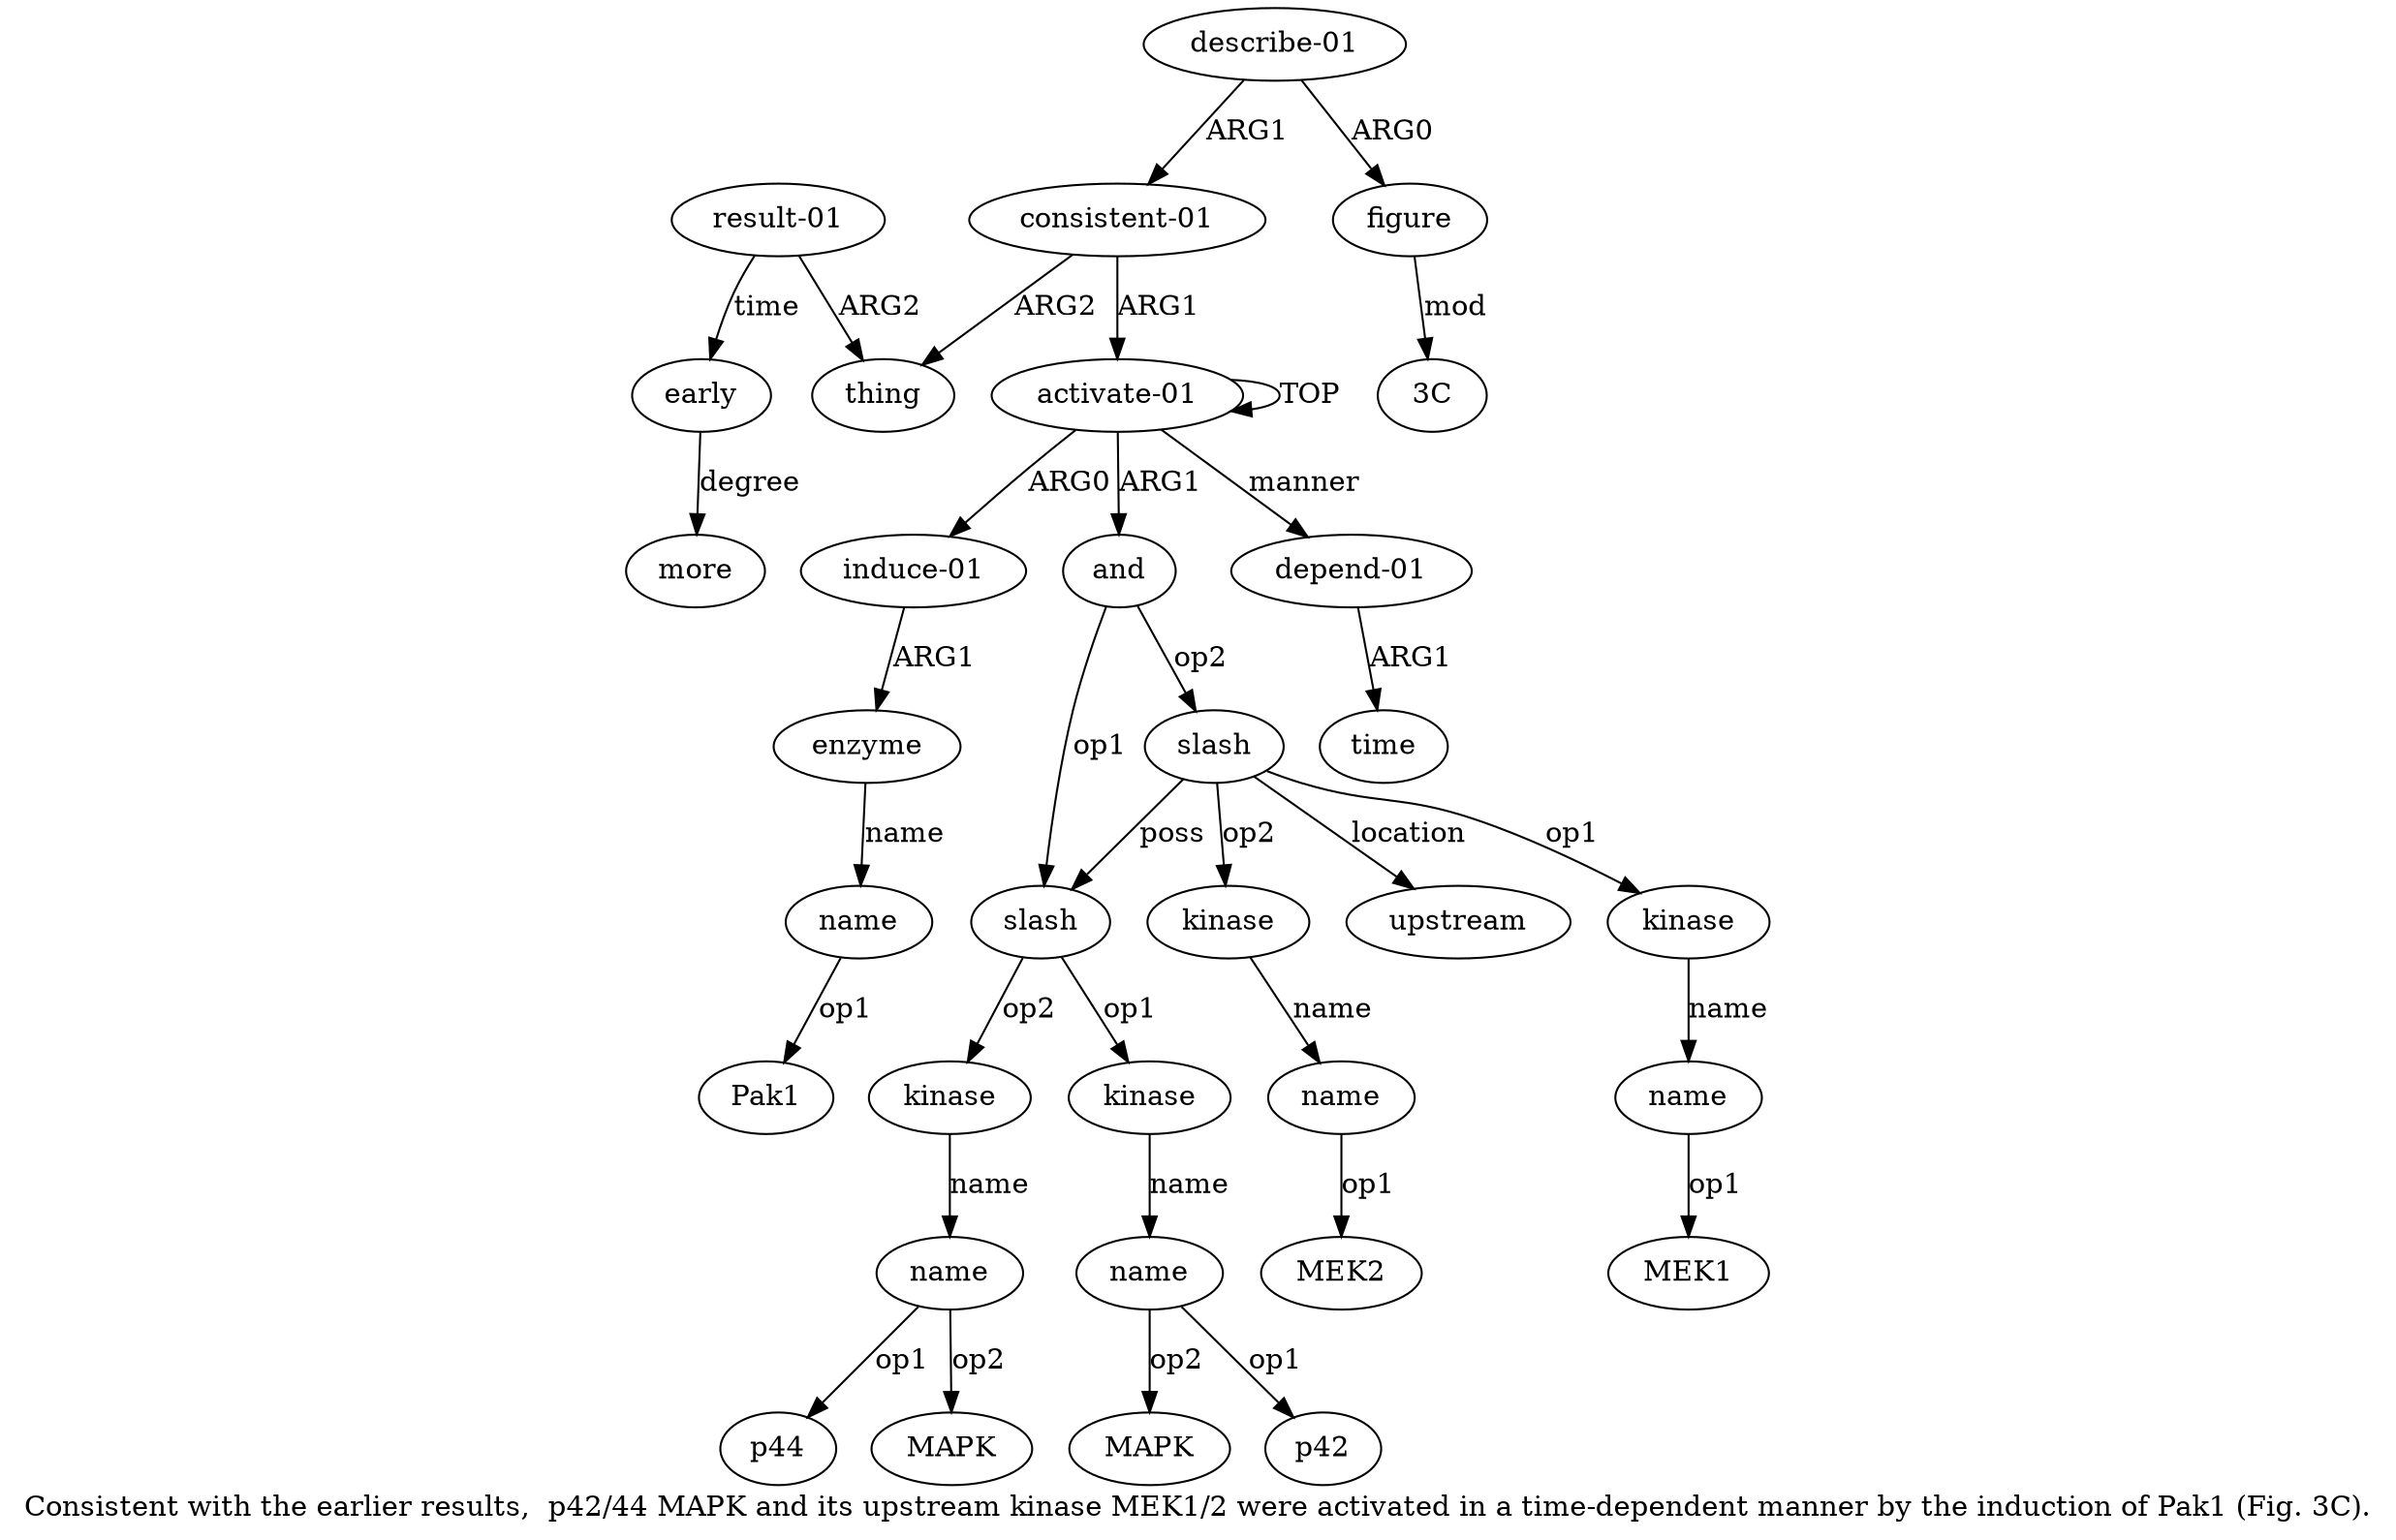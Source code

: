 digraph  {
	graph [label="Consistent with the earlier results,  p42/44 MAPK and its upstream kinase MEK1/2 were activated in a time-dependent manner by the \
induction of Pak1 (Fig. 3C)."];
	node [label="\N"];
	a20	 [color=black,
		gold_ind=20,
		gold_label="result-01",
		label="result-01",
		test_ind=20,
		test_label="result-01"];
	a21	 [color=black,
		gold_ind=21,
		gold_label=early,
		label=early,
		test_ind=21,
		test_label=early];
	a20 -> a21 [key=0,
	color=black,
	gold_label=time,
	label=time,
	test_label=time];
a19 [color=black,
	gold_ind=19,
	gold_label=thing,
	label=thing,
	test_ind=19,
	test_label=thing];
a20 -> a19 [key=0,
color=black,
gold_label=ARG2,
label=ARG2,
test_label=ARG2];
a22 [color=black,
gold_ind=22,
gold_label=more,
label=more,
test_ind=22,
test_label=more];
a21 -> a22 [key=0,
color=black,
gold_label=degree,
label=degree,
test_label=degree];
a23 [color=black,
gold_ind=23,
gold_label="describe-01",
label="describe-01",
test_ind=23,
test_label="describe-01"];
a24 [color=black,
gold_ind=24,
gold_label=figure,
label=figure,
test_ind=24,
test_label=figure];
a23 -> a24 [key=0,
color=black,
gold_label=ARG0,
label=ARG0,
test_label=ARG0];
a18 [color=black,
gold_ind=18,
gold_label="consistent-01",
label="consistent-01",
test_ind=18,
test_label="consistent-01"];
a23 -> a18 [key=0,
color=black,
gold_label=ARG1,
label=ARG1,
test_label=ARG1];
"a24 3C" [color=black,
gold_ind=-1,
gold_label="3C",
label="3C",
test_ind=-1,
test_label="3C"];
a24 -> "a24 3C" [key=0,
color=black,
gold_label=mod,
label=mod,
test_label=mod];
"a14 MEK2" [color=black,
gold_ind=-1,
gold_label=MEK2,
label=MEK2,
test_ind=-1,
test_label=MEK2];
"a7 MAPK" [color=black,
gold_ind=-1,
gold_label=MAPK,
label=MAPK,
test_ind=-1,
test_label=MAPK];
"a9 p44" [color=black,
gold_ind=-1,
gold_label=p44,
label=p44,
test_ind=-1,
test_label=p44];
a15 [color=black,
gold_ind=15,
gold_label=upstream,
label=upstream,
test_ind=15,
test_label=upstream];
a14 [color=black,
gold_ind=14,
gold_label=name,
label=name,
test_ind=14,
test_label=name];
a14 -> "a14 MEK2" [key=0,
color=black,
gold_label=op1,
label=op1,
test_label=op1];
a17 [color=black,
gold_ind=17,
gold_label=time,
label=time,
test_ind=17,
test_label=time];
a16 [color=black,
gold_ind=16,
gold_label="depend-01",
label="depend-01",
test_ind=16,
test_label="depend-01"];
a16 -> a17 [key=0,
color=black,
gold_label=ARG1,
label=ARG1,
test_label=ARG1];
a11 [color=black,
gold_ind=11,
gold_label=kinase,
label=kinase,
test_ind=11,
test_label=kinase];
a12 [color=black,
gold_ind=12,
gold_label=name,
label=name,
test_ind=12,
test_label=name];
a11 -> a12 [key=0,
color=black,
gold_label=name,
label=name,
test_label=name];
a10 [color=black,
gold_ind=10,
gold_label=slash,
label=slash,
test_ind=10,
test_label=slash];
a10 -> a15 [key=0,
color=black,
gold_label=location,
label=location,
test_label=location];
a10 -> a11 [key=0,
color=black,
gold_label=op1,
label=op1,
test_label=op1];
a13 [color=black,
gold_ind=13,
gold_label=kinase,
label=kinase,
test_ind=13,
test_label=kinase];
a10 -> a13 [key=0,
color=black,
gold_label=op2,
label=op2,
test_label=op2];
a5 [color=black,
gold_ind=5,
gold_label=slash,
label=slash,
test_ind=5,
test_label=slash];
a10 -> a5 [key=0,
color=black,
gold_label=poss,
label=poss,
test_label=poss];
a13 -> a14 [key=0,
color=black,
gold_label=name,
label=name,
test_label=name];
"a12 MEK1" [color=black,
gold_ind=-1,
gold_label=MEK1,
label=MEK1,
test_ind=-1,
test_label=MEK1];
a12 -> "a12 MEK1" [key=0,
color=black,
gold_label=op1,
label=op1,
test_label=op1];
"a9 MAPK" [color=black,
gold_ind=-1,
gold_label=MAPK,
label=MAPK,
test_ind=-1,
test_label=MAPK];
a18 -> a19 [key=0,
color=black,
gold_label=ARG2,
label=ARG2,
test_label=ARG2];
a0 [color=black,
gold_ind=0,
gold_label="activate-01",
label="activate-01",
test_ind=0,
test_label="activate-01"];
a18 -> a0 [key=0,
color=black,
gold_label=ARG1,
label=ARG1,
test_label=ARG1];
"a3 Pak1" [color=black,
gold_ind=-1,
gold_label=Pak1,
label=Pak1,
test_ind=-1,
test_label=Pak1];
a1 [color=black,
gold_ind=1,
gold_label="induce-01",
label="induce-01",
test_ind=1,
test_label="induce-01"];
a2 [color=black,
gold_ind=2,
gold_label=enzyme,
label=enzyme,
test_ind=2,
test_label=enzyme];
a1 -> a2 [key=0,
color=black,
gold_label=ARG1,
label=ARG1,
test_label=ARG1];
a0 -> a16 [key=0,
color=black,
gold_label=manner,
label=manner,
test_label=manner];
a0 -> a1 [key=0,
color=black,
gold_label=ARG0,
label=ARG0,
test_label=ARG0];
a0 -> a0 [key=0,
color=black,
gold_label=TOP,
label=TOP,
test_label=TOP];
a4 [color=black,
gold_ind=4,
gold_label=and,
label=and,
test_ind=4,
test_label=and];
a0 -> a4 [key=0,
color=black,
gold_label=ARG1,
label=ARG1,
test_label=ARG1];
a3 [color=black,
gold_ind=3,
gold_label=name,
label=name,
test_ind=3,
test_label=name];
a3 -> "a3 Pak1" [key=0,
color=black,
gold_label=op1,
label=op1,
test_label=op1];
a2 -> a3 [key=0,
color=black,
gold_label=name,
label=name,
test_label=name];
a6 [color=black,
gold_ind=6,
gold_label=kinase,
label=kinase,
test_ind=6,
test_label=kinase];
a5 -> a6 [key=0,
color=black,
gold_label=op1,
label=op1,
test_label=op1];
a8 [color=black,
gold_ind=8,
gold_label=kinase,
label=kinase,
test_ind=8,
test_label=kinase];
a5 -> a8 [key=0,
color=black,
gold_label=op2,
label=op2,
test_label=op2];
a4 -> a10 [key=0,
color=black,
gold_label=op2,
label=op2,
test_label=op2];
a4 -> a5 [key=0,
color=black,
gold_label=op1,
label=op1,
test_label=op1];
a7 [color=black,
gold_ind=7,
gold_label=name,
label=name,
test_ind=7,
test_label=name];
a7 -> "a7 MAPK" [key=0,
color=black,
gold_label=op2,
label=op2,
test_label=op2];
"a7 p42" [color=black,
gold_ind=-1,
gold_label=p42,
label=p42,
test_ind=-1,
test_label=p42];
a7 -> "a7 p42" [key=0,
color=black,
gold_label=op1,
label=op1,
test_label=op1];
a6 -> a7 [key=0,
color=black,
gold_label=name,
label=name,
test_label=name];
a9 [color=black,
gold_ind=9,
gold_label=name,
label=name,
test_ind=9,
test_label=name];
a9 -> "a9 p44" [key=0,
color=black,
gold_label=op1,
label=op1,
test_label=op1];
a9 -> "a9 MAPK" [key=0,
color=black,
gold_label=op2,
label=op2,
test_label=op2];
a8 -> a9 [key=0,
color=black,
gold_label=name,
label=name,
test_label=name];
}
